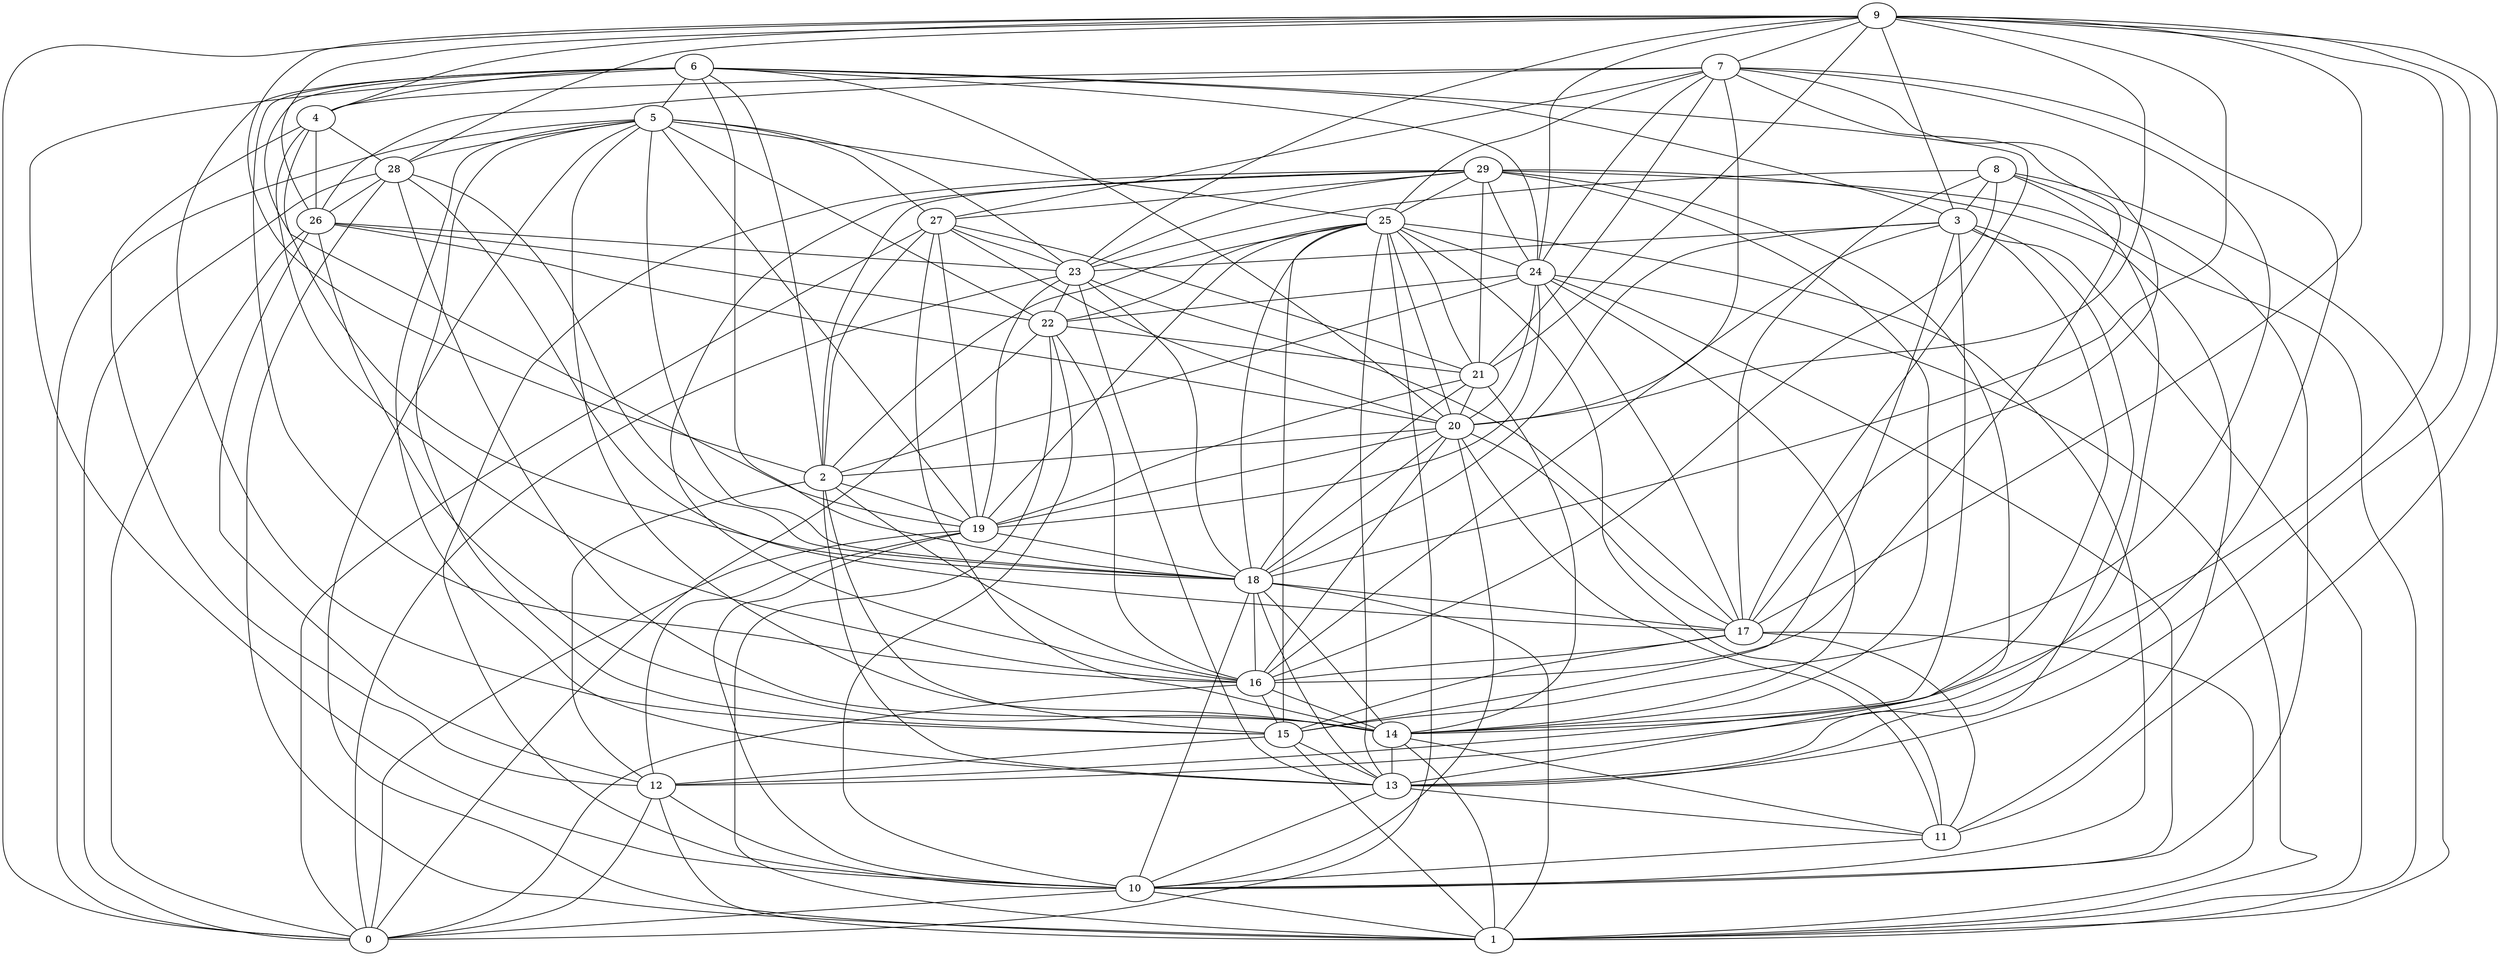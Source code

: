digraph GG_graph {

subgraph G_graph {
edge [color = black]
"11" -> "10" [dir = none]
"18" -> "16" [dir = none]
"18" -> "14" [dir = none]
"18" -> "1" [dir = none]
"18" -> "13" [dir = none]
"24" -> "22" [dir = none]
"24" -> "17" [dir = none]
"24" -> "1" [dir = none]
"24" -> "19" [dir = none]
"24" -> "20" [dir = none]
"12" -> "1" [dir = none]
"12" -> "0" [dir = none]
"9" -> "28" [dir = none]
"9" -> "4" [dir = none]
"9" -> "3" [dir = none]
"9" -> "13" [dir = none]
"9" -> "7" [dir = none]
"9" -> "11" [dir = none]
"9" -> "24" [dir = none]
"22" -> "21" [dir = none]
"22" -> "16" [dir = none]
"22" -> "10" [dir = none]
"22" -> "0" [dir = none]
"22" -> "1" [dir = none]
"15" -> "12" [dir = none]
"29" -> "16" [dir = none]
"29" -> "21" [dir = none]
"29" -> "10" [dir = none]
"29" -> "25" [dir = none]
"29" -> "1" [dir = none]
"29" -> "13" [dir = none]
"13" -> "11" [dir = none]
"13" -> "10" [dir = none]
"17" -> "16" [dir = none]
"17" -> "1" [dir = none]
"28" -> "0" [dir = none]
"28" -> "14" [dir = none]
"16" -> "14" [dir = none]
"23" -> "18" [dir = none]
"23" -> "13" [dir = none]
"20" -> "11" [dir = none]
"20" -> "17" [dir = none]
"7" -> "26" [dir = none]
"7" -> "20" [dir = none]
"7" -> "4" [dir = none]
"7" -> "16" [dir = none]
"7" -> "21" [dir = none]
"7" -> "13" [dir = none]
"10" -> "0" [dir = none]
"27" -> "2" [dir = none]
"27" -> "19" [dir = none]
"27" -> "14" [dir = none]
"27" -> "21" [dir = none]
"14" -> "13" [dir = none]
"14" -> "1" [dir = none]
"26" -> "23" [dir = none]
"26" -> "12" [dir = none]
"26" -> "0" [dir = none]
"26" -> "14" [dir = none]
"19" -> "0" [dir = none]
"3" -> "15" [dir = none]
"3" -> "13" [dir = none]
"3" -> "1" [dir = none]
"6" -> "20" [dir = none]
"6" -> "16" [dir = none]
"6" -> "2" [dir = none]
"6" -> "19" [dir = none]
"6" -> "10" [dir = none]
"6" -> "3" [dir = none]
"6" -> "17" [dir = none]
"6" -> "4" [dir = none]
"8" -> "10" [dir = none]
"8" -> "3" [dir = none]
"8" -> "16" [dir = none]
"25" -> "20" [dir = none]
"25" -> "15" [dir = none]
"25" -> "22" [dir = none]
"25" -> "13" [dir = none]
"25" -> "19" [dir = none]
"25" -> "2" [dir = none]
"25" -> "11" [dir = none]
"2" -> "13" [dir = none]
"5" -> "0" [dir = none]
"5" -> "13" [dir = none]
"5" -> "25" [dir = none]
"5" -> "23" [dir = none]
"5" -> "19" [dir = none]
"29" -> "2" [dir = none]
"20" -> "16" [dir = none]
"27" -> "20" [dir = none]
"20" -> "2" [dir = none]
"28" -> "26" [dir = none]
"21" -> "18" [dir = none]
"3" -> "12" [dir = none]
"9" -> "18" [dir = none]
"7" -> "24" [dir = none]
"3" -> "23" [dir = none]
"18" -> "10" [dir = none]
"21" -> "14" [dir = none]
"20" -> "10" [dir = none]
"2" -> "19" [dir = none]
"17" -> "15" [dir = none]
"23" -> "0" [dir = none]
"25" -> "18" [dir = none]
"5" -> "28" [dir = none]
"6" -> "18" [dir = none]
"19" -> "12" [dir = none]
"24" -> "2" [dir = none]
"17" -> "11" [dir = none]
"28" -> "18" [dir = none]
"16" -> "0" [dir = none]
"8" -> "17" [dir = none]
"4" -> "12" [dir = none]
"8" -> "23" [dir = none]
"27" -> "23" [dir = none]
"9" -> "14" [dir = none]
"9" -> "0" [dir = none]
"4" -> "28" [dir = none]
"7" -> "15" [dir = none]
"24" -> "10" [dir = none]
"4" -> "16" [dir = none]
"2" -> "15" [dir = none]
"5" -> "18" [dir = none]
"2" -> "12" [dir = none]
"25" -> "0" [dir = none]
"8" -> "12" [dir = none]
"9" -> "20" [dir = none]
"5" -> "1" [dir = none]
"7" -> "27" [dir = none]
"10" -> "1" [dir = none]
"25" -> "24" [dir = none]
"5" -> "15" [dir = none]
"16" -> "15" [dir = none]
"9" -> "23" [dir = none]
"23" -> "19" [dir = none]
"7" -> "17" [dir = none]
"27" -> "0" [dir = none]
"15" -> "13" [dir = none]
"25" -> "10" [dir = none]
"21" -> "20" [dir = none]
"4" -> "26" [dir = none]
"15" -> "1" [dir = none]
"21" -> "19" [dir = none]
"3" -> "18" [dir = none]
"29" -> "23" [dir = none]
"19" -> "10" [dir = none]
"6" -> "24" [dir = none]
"23" -> "22" [dir = none]
"6" -> "5" [dir = none]
"5" -> "27" [dir = none]
"20" -> "19" [dir = none]
"9" -> "21" [dir = none]
"29" -> "24" [dir = none]
"26" -> "22" [dir = none]
"4" -> "18" [dir = none]
"26" -> "20" [dir = none]
"18" -> "17" [dir = none]
"24" -> "14" [dir = none]
"12" -> "10" [dir = none]
"9" -> "17" [dir = none]
"29" -> "14" [dir = none]
"5" -> "14" [dir = none]
"3" -> "16" [dir = none]
"20" -> "18" [dir = none]
"6" -> "15" [dir = none]
"9" -> "26" [dir = none]
"28" -> "17" [dir = none]
"9" -> "2" [dir = none]
"8" -> "1" [dir = none]
"14" -> "11" [dir = none]
"2" -> "16" [dir = none]
"25" -> "21" [dir = none]
"3" -> "14" [dir = none]
"7" -> "25" [dir = none]
"23" -> "17" [dir = none]
"5" -> "22" [dir = none]
"19" -> "18" [dir = none]
"28" -> "1" [dir = none]
"29" -> "27" [dir = none]
"29" -> "11" [dir = none]
}

}
